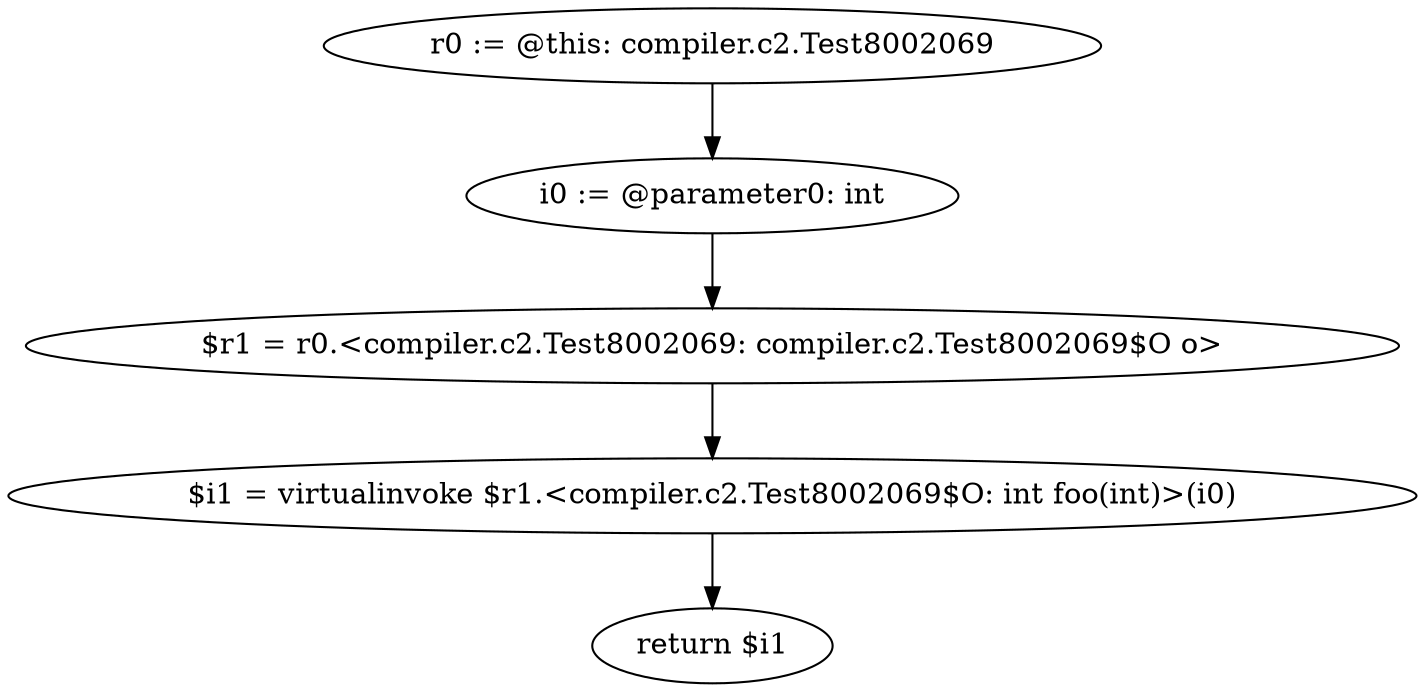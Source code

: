 digraph "unitGraph" {
    "r0 := @this: compiler.c2.Test8002069"
    "i0 := @parameter0: int"
    "$r1 = r0.<compiler.c2.Test8002069: compiler.c2.Test8002069$O o>"
    "$i1 = virtualinvoke $r1.<compiler.c2.Test8002069$O: int foo(int)>(i0)"
    "return $i1"
    "r0 := @this: compiler.c2.Test8002069"->"i0 := @parameter0: int";
    "i0 := @parameter0: int"->"$r1 = r0.<compiler.c2.Test8002069: compiler.c2.Test8002069$O o>";
    "$r1 = r0.<compiler.c2.Test8002069: compiler.c2.Test8002069$O o>"->"$i1 = virtualinvoke $r1.<compiler.c2.Test8002069$O: int foo(int)>(i0)";
    "$i1 = virtualinvoke $r1.<compiler.c2.Test8002069$O: int foo(int)>(i0)"->"return $i1";
}
